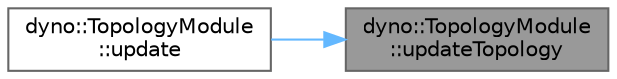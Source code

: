 digraph "dyno::TopologyModule::updateTopology"
{
 // LATEX_PDF_SIZE
  bgcolor="transparent";
  edge [fontname=Helvetica,fontsize=10,labelfontname=Helvetica,labelfontsize=10];
  node [fontname=Helvetica,fontsize=10,shape=box,height=0.2,width=0.4];
  rankdir="RL";
  Node1 [id="Node000001",label="dyno::TopologyModule\l::updateTopology",height=0.2,width=0.4,color="gray40", fillcolor="grey60", style="filled", fontcolor="black",tooltip=" "];
  Node1 -> Node2 [id="edge1_Node000001_Node000002",dir="back",color="steelblue1",style="solid",tooltip=" "];
  Node2 [id="Node000002",label="dyno::TopologyModule\l::update",height=0.2,width=0.4,color="grey40", fillcolor="white", style="filled",URL="$classdyno_1_1_topology_module.html#ac63c74de4ea2f8b6159ba4e6f937b64a",tooltip=" "];
}
